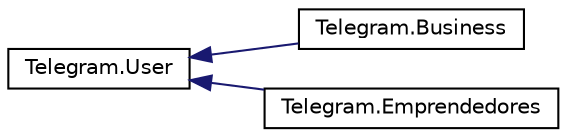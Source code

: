 digraph "Graphical Class Hierarchy"
{
 // INTERACTIVE_SVG=YES
 // LATEX_PDF_SIZE
  edge [fontname="Helvetica",fontsize="10",labelfontname="Helvetica",labelfontsize="10"];
  node [fontname="Helvetica",fontsize="10",shape=record];
  rankdir="LR";
  Node0 [label="Telegram.User",height=0.2,width=0.4,color="black", fillcolor="white", style="filled",URL="$classTelegram_1_1User.html",tooltip=" "];
  Node0 -> Node1 [dir="back",color="midnightblue",fontsize="10",style="solid",fontname="Helvetica"];
  Node1 [label="Telegram.Business",height=0.2,width=0.4,color="black", fillcolor="white", style="filled",URL="$classTelegram_1_1Business.html",tooltip=" "];
  Node0 -> Node2 [dir="back",color="midnightblue",fontsize="10",style="solid",fontname="Helvetica"];
  Node2 [label="Telegram.Emprendedores",height=0.2,width=0.4,color="black", fillcolor="white", style="filled",URL="$classTelegram_1_1Emprendedores.html",tooltip=" "];
}
